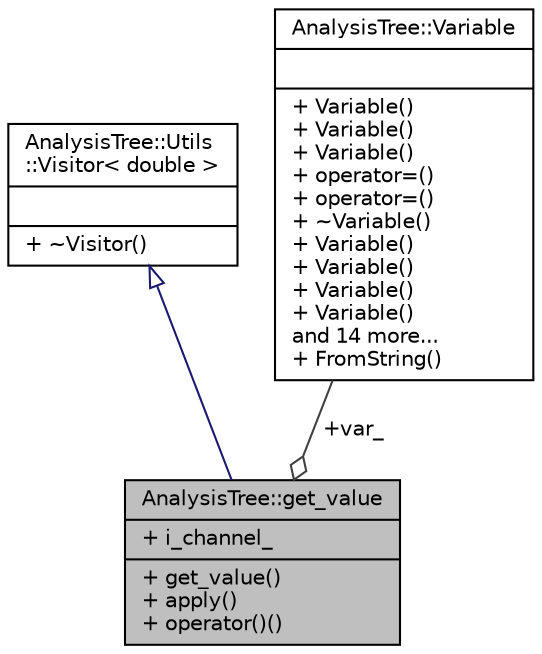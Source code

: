 digraph "AnalysisTree::get_value"
{
  edge [fontname="Helvetica",fontsize="10",labelfontname="Helvetica",labelfontsize="10"];
  node [fontname="Helvetica",fontsize="10",shape=record];
  Node1 [label="{AnalysisTree::get_value\n|+ i_channel_\l|+ get_value()\l+ apply()\l+ operator()()\l}",height=0.2,width=0.4,color="black", fillcolor="grey75", style="filled", fontcolor="black"];
  Node2 -> Node1 [dir="back",color="midnightblue",fontsize="10",style="solid",arrowtail="onormal",fontname="Helvetica"];
  Node2 [label="{AnalysisTree::Utils\l::Visitor\< double \>\n||+ ~Visitor()\l}",height=0.2,width=0.4,color="black", fillcolor="white", style="filled",URL="$df/d32/structAnalysisTree_1_1Utils_1_1Visitor.html"];
  Node3 -> Node1 [color="grey25",fontsize="10",style="solid",label=" +var_" ,arrowhead="odiamond",fontname="Helvetica"];
  Node3 [label="{AnalysisTree::Variable\n||+ Variable()\l+ Variable()\l+ Variable()\l+ operator=()\l+ operator=()\l+ ~Variable()\l+ Variable()\l+ Variable()\l+ Variable()\l+ Variable()\land 14 more...\l+ FromString()\l}",height=0.2,width=0.4,color="black", fillcolor="white", style="filled",URL="$d9/dc1/classAnalysisTree_1_1Variable.html",tooltip="Variable is a wrapper object for Field. In contrary to Field Variable is not bound to the data..."];
}
